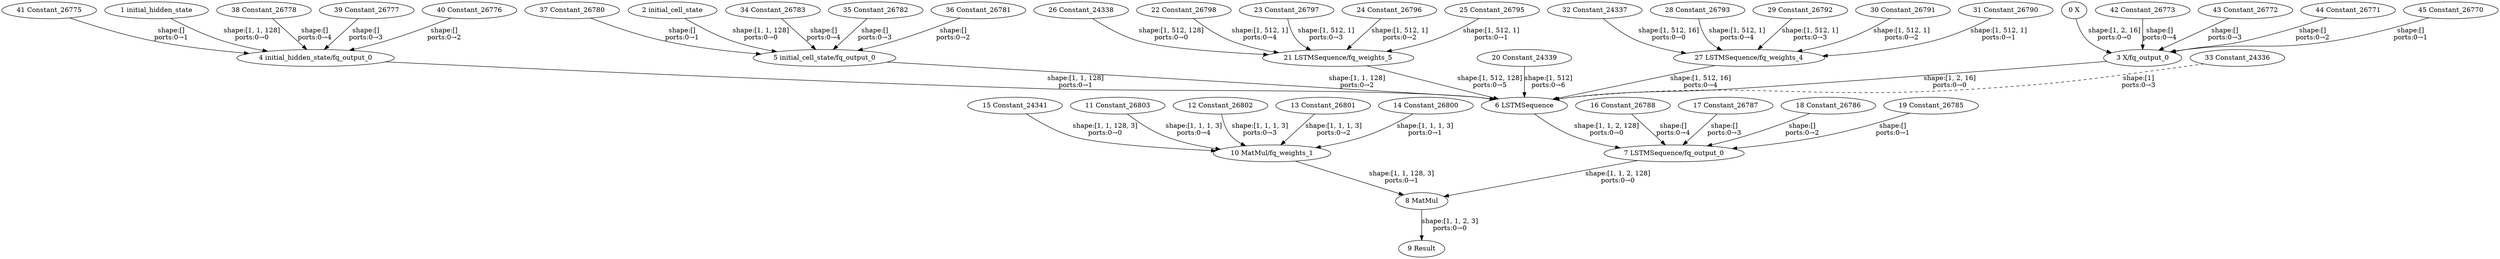 strict digraph  {
"0 X" [id=0, type=Parameter];
"1 initial_hidden_state" [id=1, type=Parameter];
"2 initial_cell_state" [id=2, type=Parameter];
"3 X/fq_output_0" [id=3, type=FakeQuantize];
"4 initial_hidden_state/fq_output_0" [id=4, type=FakeQuantize];
"5 initial_cell_state/fq_output_0" [id=5, type=FakeQuantize];
"6 LSTMSequence" [id=6, type=LSTMSequence];
"7 LSTMSequence/fq_output_0" [id=7, type=FakeQuantize];
"8 MatMul" [id=8, type=MatMul];
"9 Result" [id=9, type=Result];
"10 MatMul/fq_weights_1" [id=10, type=FakeQuantize];
"11 Constant_26803" [id=11, type=Constant];
"12 Constant_26802" [id=12, type=Constant];
"13 Constant_26801" [id=13, type=Constant];
"14 Constant_26800" [id=14, type=Constant];
"15 Constant_24341" [id=15, type=Constant];
"16 Constant_26788" [id=16, type=Constant];
"17 Constant_26787" [id=17, type=Constant];
"18 Constant_26786" [id=18, type=Constant];
"19 Constant_26785" [id=19, type=Constant];
"20 Constant_24339" [id=20, type=Constant];
"21 LSTMSequence/fq_weights_5" [id=21, type=FakeQuantize];
"22 Constant_26798" [id=22, type=Constant];
"23 Constant_26797" [id=23, type=Constant];
"24 Constant_26796" [id=24, type=Constant];
"25 Constant_26795" [id=25, type=Constant];
"26 Constant_24338" [id=26, type=Constant];
"27 LSTMSequence/fq_weights_4" [id=27, type=FakeQuantize];
"28 Constant_26793" [id=28, type=Constant];
"29 Constant_26792" [id=29, type=Constant];
"30 Constant_26791" [id=30, type=Constant];
"31 Constant_26790" [id=31, type=Constant];
"32 Constant_24337" [id=32, type=Constant];
"33 Constant_24336" [id=33, type=Constant];
"34 Constant_26783" [id=34, type=Constant];
"35 Constant_26782" [id=35, type=Constant];
"36 Constant_26781" [id=36, type=Constant];
"37 Constant_26780" [id=37, type=Constant];
"38 Constant_26778" [id=38, type=Constant];
"39 Constant_26777" [id=39, type=Constant];
"40 Constant_26776" [id=40, type=Constant];
"41 Constant_26775" [id=41, type=Constant];
"42 Constant_26773" [id=42, type=Constant];
"43 Constant_26772" [id=43, type=Constant];
"44 Constant_26771" [id=44, type=Constant];
"45 Constant_26770" [id=45, type=Constant];
"0 X" -> "3 X/fq_output_0"  [label="shape:[1, 2, 16]\nports:0→0", style=solid];
"1 initial_hidden_state" -> "4 initial_hidden_state/fq_output_0"  [label="shape:[1, 1, 128]\nports:0→0", style=solid];
"2 initial_cell_state" -> "5 initial_cell_state/fq_output_0"  [label="shape:[1, 1, 128]\nports:0→0", style=solid];
"3 X/fq_output_0" -> "6 LSTMSequence"  [label="shape:[1, 2, 16]\nports:0→0", style=solid];
"4 initial_hidden_state/fq_output_0" -> "6 LSTMSequence"  [label="shape:[1, 1, 128]\nports:0→1", style=solid];
"5 initial_cell_state/fq_output_0" -> "6 LSTMSequence"  [label="shape:[1, 1, 128]\nports:0→2", style=solid];
"6 LSTMSequence" -> "7 LSTMSequence/fq_output_0"  [label="shape:[1, 1, 2, 128]\nports:0→0", style=solid];
"7 LSTMSequence/fq_output_0" -> "8 MatMul"  [label="shape:[1, 1, 2, 128]\nports:0→0", style=solid];
"8 MatMul" -> "9 Result"  [label="shape:[1, 1, 2, 3]\nports:0→0", style=solid];
"10 MatMul/fq_weights_1" -> "8 MatMul"  [label="shape:[1, 1, 128, 3]\nports:0→1", style=solid];
"11 Constant_26803" -> "10 MatMul/fq_weights_1"  [label="shape:[1, 1, 1, 3]\nports:0→4", style=solid];
"12 Constant_26802" -> "10 MatMul/fq_weights_1"  [label="shape:[1, 1, 1, 3]\nports:0→3", style=solid];
"13 Constant_26801" -> "10 MatMul/fq_weights_1"  [label="shape:[1, 1, 1, 3]\nports:0→2", style=solid];
"14 Constant_26800" -> "10 MatMul/fq_weights_1"  [label="shape:[1, 1, 1, 3]\nports:0→1", style=solid];
"15 Constant_24341" -> "10 MatMul/fq_weights_1"  [label="shape:[1, 1, 128, 3]\nports:0→0", style=solid];
"16 Constant_26788" -> "7 LSTMSequence/fq_output_0"  [label="shape:[]\nports:0→4", style=solid];
"17 Constant_26787" -> "7 LSTMSequence/fq_output_0"  [label="shape:[]\nports:0→3", style=solid];
"18 Constant_26786" -> "7 LSTMSequence/fq_output_0"  [label="shape:[]\nports:0→2", style=solid];
"19 Constant_26785" -> "7 LSTMSequence/fq_output_0"  [label="shape:[]\nports:0→1", style=solid];
"20 Constant_24339" -> "6 LSTMSequence"  [label="shape:[1, 512]\nports:0→6", style=solid];
"21 LSTMSequence/fq_weights_5" -> "6 LSTMSequence"  [label="shape:[1, 512, 128]\nports:0→5", style=solid];
"22 Constant_26798" -> "21 LSTMSequence/fq_weights_5"  [label="shape:[1, 512, 1]\nports:0→4", style=solid];
"23 Constant_26797" -> "21 LSTMSequence/fq_weights_5"  [label="shape:[1, 512, 1]\nports:0→3", style=solid];
"24 Constant_26796" -> "21 LSTMSequence/fq_weights_5"  [label="shape:[1, 512, 1]\nports:0→2", style=solid];
"25 Constant_26795" -> "21 LSTMSequence/fq_weights_5"  [label="shape:[1, 512, 1]\nports:0→1", style=solid];
"26 Constant_24338" -> "21 LSTMSequence/fq_weights_5"  [label="shape:[1, 512, 128]\nports:0→0", style=solid];
"27 LSTMSequence/fq_weights_4" -> "6 LSTMSequence"  [label="shape:[1, 512, 16]\nports:0→4", style=solid];
"28 Constant_26793" -> "27 LSTMSequence/fq_weights_4"  [label="shape:[1, 512, 1]\nports:0→4", style=solid];
"29 Constant_26792" -> "27 LSTMSequence/fq_weights_4"  [label="shape:[1, 512, 1]\nports:0→3", style=solid];
"30 Constant_26791" -> "27 LSTMSequence/fq_weights_4"  [label="shape:[1, 512, 1]\nports:0→2", style=solid];
"31 Constant_26790" -> "27 LSTMSequence/fq_weights_4"  [label="shape:[1, 512, 1]\nports:0→1", style=solid];
"32 Constant_24337" -> "27 LSTMSequence/fq_weights_4"  [label="shape:[1, 512, 16]\nports:0→0", style=solid];
"33 Constant_24336" -> "6 LSTMSequence"  [label="shape:[1]\nports:0→3", style=dashed];
"34 Constant_26783" -> "5 initial_cell_state/fq_output_0"  [label="shape:[]\nports:0→4", style=solid];
"35 Constant_26782" -> "5 initial_cell_state/fq_output_0"  [label="shape:[]\nports:0→3", style=solid];
"36 Constant_26781" -> "5 initial_cell_state/fq_output_0"  [label="shape:[]\nports:0→2", style=solid];
"37 Constant_26780" -> "5 initial_cell_state/fq_output_0"  [label="shape:[]\nports:0→1", style=solid];
"38 Constant_26778" -> "4 initial_hidden_state/fq_output_0"  [label="shape:[]\nports:0→4", style=solid];
"39 Constant_26777" -> "4 initial_hidden_state/fq_output_0"  [label="shape:[]\nports:0→3", style=solid];
"40 Constant_26776" -> "4 initial_hidden_state/fq_output_0"  [label="shape:[]\nports:0→2", style=solid];
"41 Constant_26775" -> "4 initial_hidden_state/fq_output_0"  [label="shape:[]\nports:0→1", style=solid];
"42 Constant_26773" -> "3 X/fq_output_0"  [label="shape:[]\nports:0→4", style=solid];
"43 Constant_26772" -> "3 X/fq_output_0"  [label="shape:[]\nports:0→3", style=solid];
"44 Constant_26771" -> "3 X/fq_output_0"  [label="shape:[]\nports:0→2", style=solid];
"45 Constant_26770" -> "3 X/fq_output_0"  [label="shape:[]\nports:0→1", style=solid];
}
